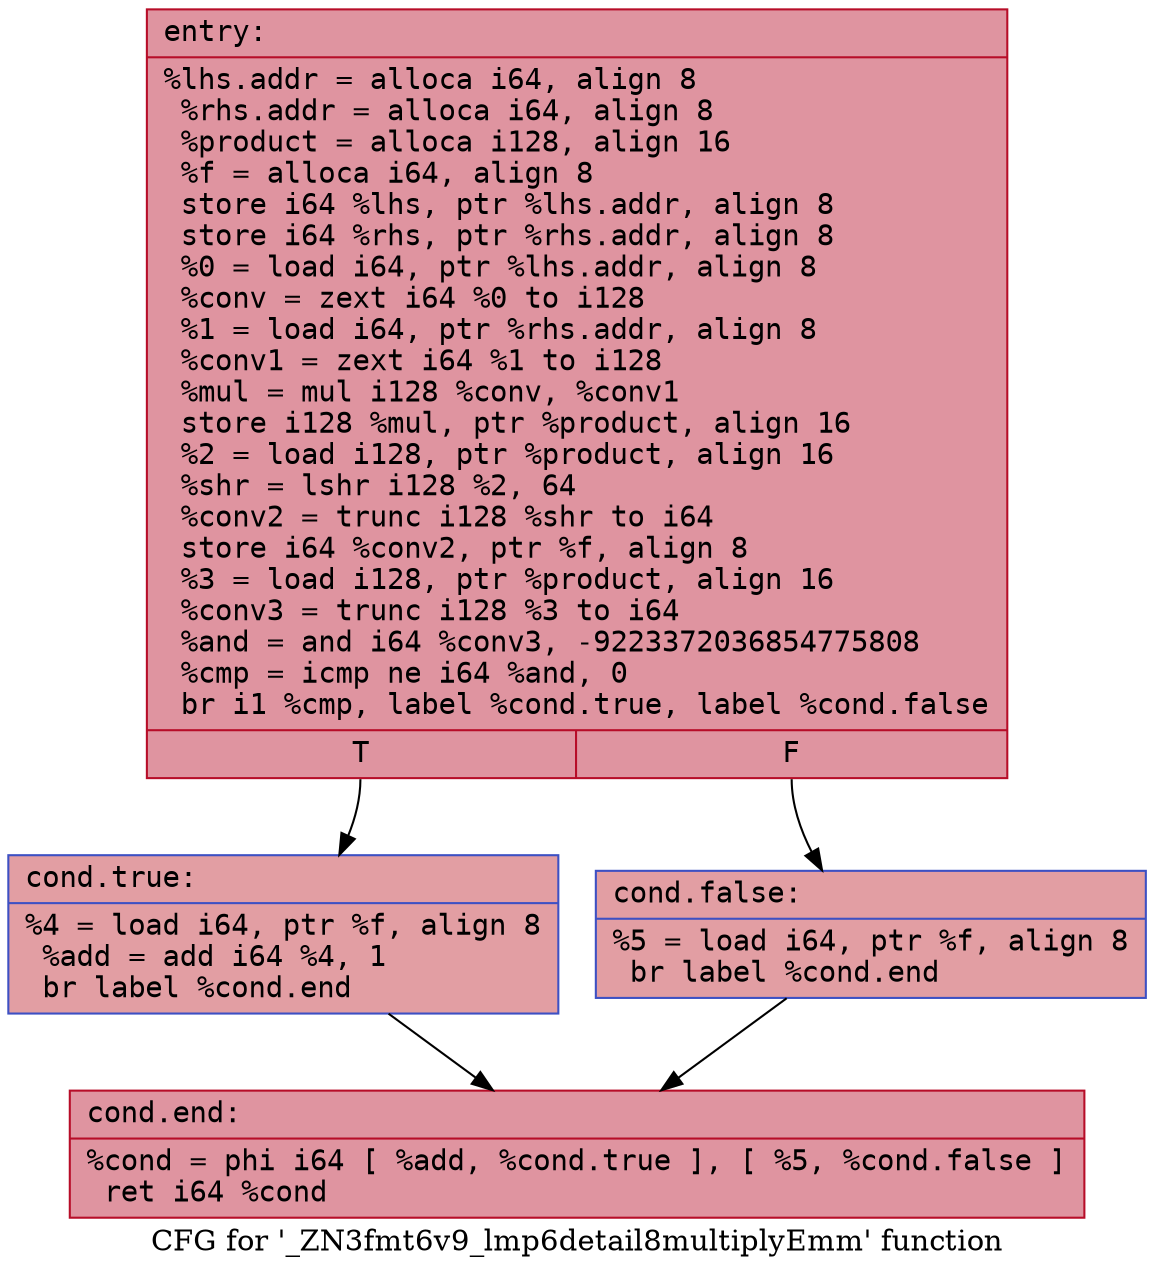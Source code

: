 digraph "CFG for '_ZN3fmt6v9_lmp6detail8multiplyEmm' function" {
	label="CFG for '_ZN3fmt6v9_lmp6detail8multiplyEmm' function";

	Node0x556bfec218d0 [shape=record,color="#b70d28ff", style=filled, fillcolor="#b70d2870" fontname="Courier",label="{entry:\l|  %lhs.addr = alloca i64, align 8\l  %rhs.addr = alloca i64, align 8\l  %product = alloca i128, align 16\l  %f = alloca i64, align 8\l  store i64 %lhs, ptr %lhs.addr, align 8\l  store i64 %rhs, ptr %rhs.addr, align 8\l  %0 = load i64, ptr %lhs.addr, align 8\l  %conv = zext i64 %0 to i128\l  %1 = load i64, ptr %rhs.addr, align 8\l  %conv1 = zext i64 %1 to i128\l  %mul = mul i128 %conv, %conv1\l  store i128 %mul, ptr %product, align 16\l  %2 = load i128, ptr %product, align 16\l  %shr = lshr i128 %2, 64\l  %conv2 = trunc i128 %shr to i64\l  store i64 %conv2, ptr %f, align 8\l  %3 = load i128, ptr %product, align 16\l  %conv3 = trunc i128 %3 to i64\l  %and = and i64 %conv3, -9223372036854775808\l  %cmp = icmp ne i64 %and, 0\l  br i1 %cmp, label %cond.true, label %cond.false\l|{<s0>T|<s1>F}}"];
	Node0x556bfec218d0:s0 -> Node0x556bfec22650[tooltip="entry -> cond.true\nProbability 50.00%" ];
	Node0x556bfec218d0:s1 -> Node0x556bfec226d0[tooltip="entry -> cond.false\nProbability 50.00%" ];
	Node0x556bfec22650 [shape=record,color="#3d50c3ff", style=filled, fillcolor="#be242e70" fontname="Courier",label="{cond.true:\l|  %4 = load i64, ptr %f, align 8\l  %add = add i64 %4, 1\l  br label %cond.end\l}"];
	Node0x556bfec22650 -> Node0x556bfec22930[tooltip="cond.true -> cond.end\nProbability 100.00%" ];
	Node0x556bfec226d0 [shape=record,color="#3d50c3ff", style=filled, fillcolor="#be242e70" fontname="Courier",label="{cond.false:\l|  %5 = load i64, ptr %f, align 8\l  br label %cond.end\l}"];
	Node0x556bfec226d0 -> Node0x556bfec22930[tooltip="cond.false -> cond.end\nProbability 100.00%" ];
	Node0x556bfec22930 [shape=record,color="#b70d28ff", style=filled, fillcolor="#b70d2870" fontname="Courier",label="{cond.end:\l|  %cond = phi i64 [ %add, %cond.true ], [ %5, %cond.false ]\l  ret i64 %cond\l}"];
}
